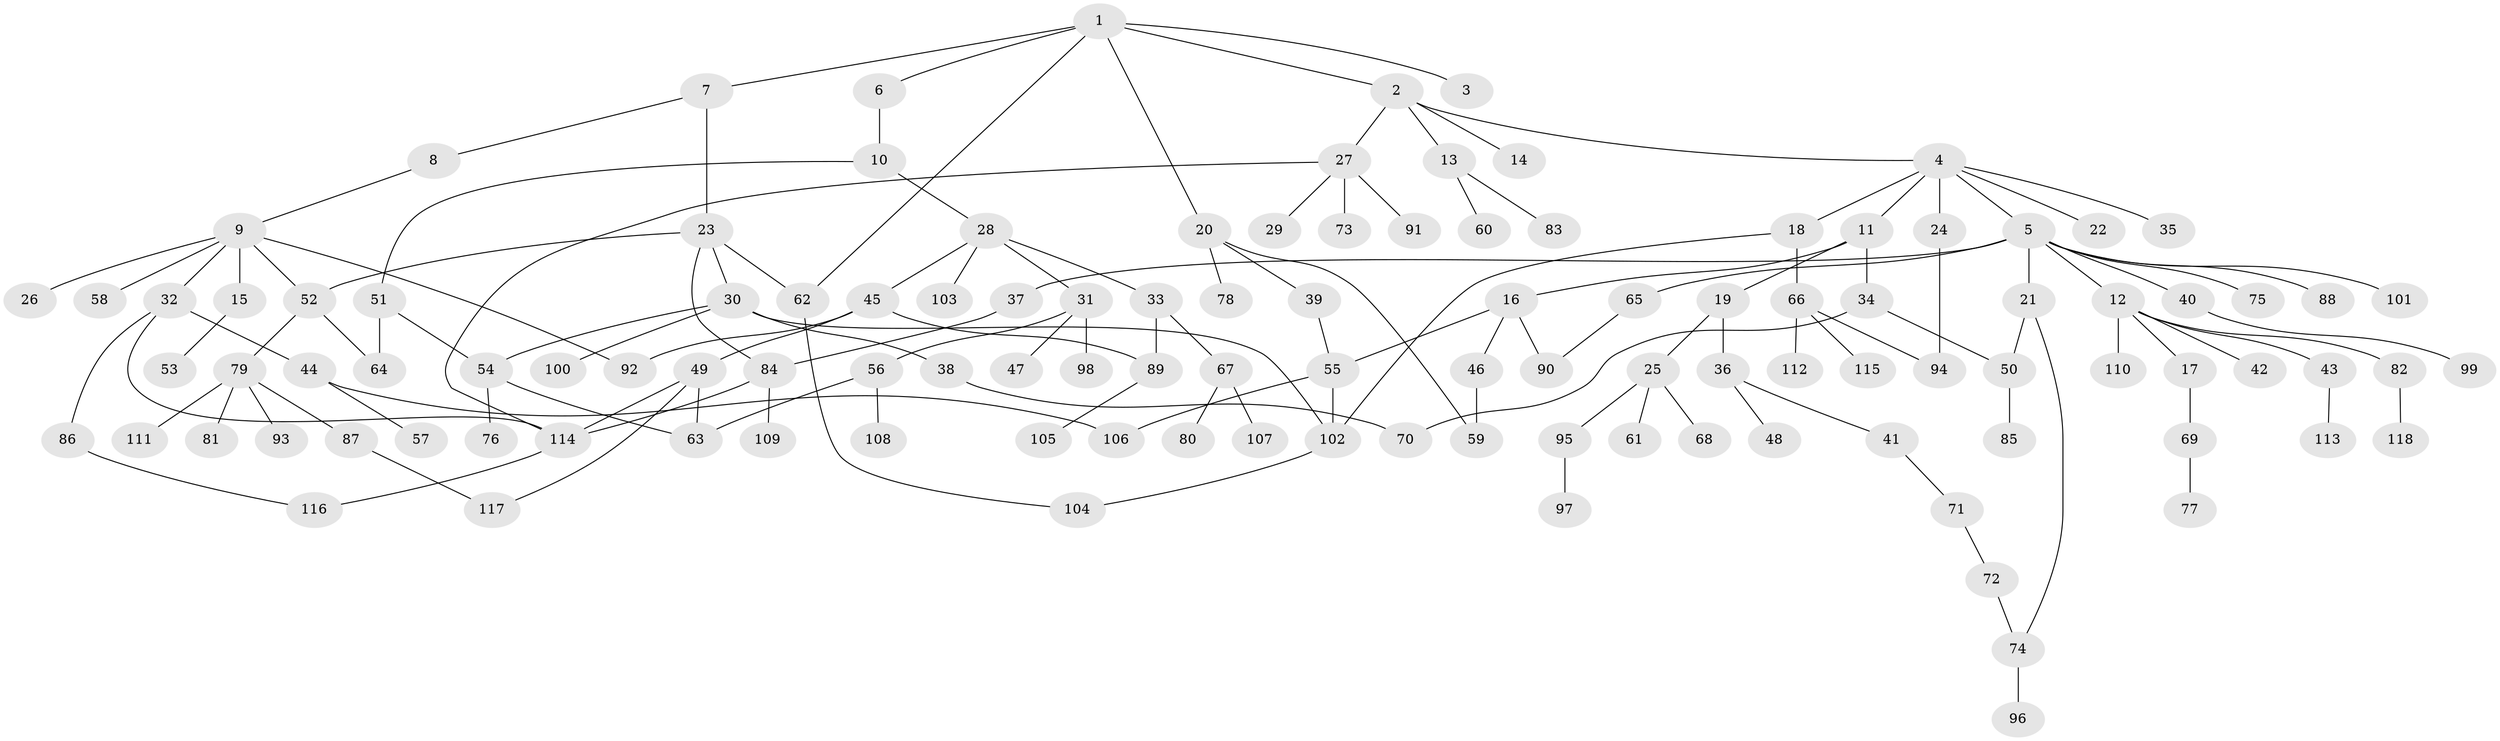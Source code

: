 // coarse degree distribution, {6: 0.036585365853658534, 10: 0.024390243902439025, 1: 0.3780487804878049, 9: 0.012195121951219513, 2: 0.23170731707317074, 3: 0.18292682926829268, 5: 0.036585365853658534, 4: 0.0975609756097561}
// Generated by graph-tools (version 1.1) at 2025/17/03/04/25 18:17:12]
// undirected, 118 vertices, 142 edges
graph export_dot {
graph [start="1"]
  node [color=gray90,style=filled];
  1;
  2;
  3;
  4;
  5;
  6;
  7;
  8;
  9;
  10;
  11;
  12;
  13;
  14;
  15;
  16;
  17;
  18;
  19;
  20;
  21;
  22;
  23;
  24;
  25;
  26;
  27;
  28;
  29;
  30;
  31;
  32;
  33;
  34;
  35;
  36;
  37;
  38;
  39;
  40;
  41;
  42;
  43;
  44;
  45;
  46;
  47;
  48;
  49;
  50;
  51;
  52;
  53;
  54;
  55;
  56;
  57;
  58;
  59;
  60;
  61;
  62;
  63;
  64;
  65;
  66;
  67;
  68;
  69;
  70;
  71;
  72;
  73;
  74;
  75;
  76;
  77;
  78;
  79;
  80;
  81;
  82;
  83;
  84;
  85;
  86;
  87;
  88;
  89;
  90;
  91;
  92;
  93;
  94;
  95;
  96;
  97;
  98;
  99;
  100;
  101;
  102;
  103;
  104;
  105;
  106;
  107;
  108;
  109;
  110;
  111;
  112;
  113;
  114;
  115;
  116;
  117;
  118;
  1 -- 2;
  1 -- 3;
  1 -- 6;
  1 -- 7;
  1 -- 20;
  1 -- 62;
  2 -- 4;
  2 -- 13;
  2 -- 14;
  2 -- 27;
  4 -- 5;
  4 -- 11;
  4 -- 18;
  4 -- 22;
  4 -- 24;
  4 -- 35;
  5 -- 12;
  5 -- 21;
  5 -- 37;
  5 -- 40;
  5 -- 65;
  5 -- 75;
  5 -- 88;
  5 -- 101;
  6 -- 10;
  7 -- 8;
  7 -- 23;
  8 -- 9;
  9 -- 15;
  9 -- 26;
  9 -- 32;
  9 -- 58;
  9 -- 92;
  9 -- 52;
  10 -- 28;
  10 -- 51;
  11 -- 16;
  11 -- 19;
  11 -- 34;
  12 -- 17;
  12 -- 42;
  12 -- 43;
  12 -- 82;
  12 -- 110;
  13 -- 60;
  13 -- 83;
  15 -- 53;
  16 -- 46;
  16 -- 90;
  16 -- 55;
  17 -- 69;
  18 -- 66;
  18 -- 102;
  19 -- 25;
  19 -- 36;
  20 -- 39;
  20 -- 59;
  20 -- 78;
  21 -- 74;
  21 -- 50;
  23 -- 30;
  23 -- 52;
  23 -- 62;
  23 -- 84;
  24 -- 94;
  25 -- 61;
  25 -- 68;
  25 -- 95;
  27 -- 29;
  27 -- 73;
  27 -- 91;
  27 -- 114;
  28 -- 31;
  28 -- 33;
  28 -- 45;
  28 -- 103;
  30 -- 38;
  30 -- 100;
  30 -- 102;
  30 -- 54;
  31 -- 47;
  31 -- 56;
  31 -- 98;
  32 -- 44;
  32 -- 86;
  32 -- 114;
  33 -- 67;
  33 -- 89;
  34 -- 50;
  34 -- 70;
  36 -- 41;
  36 -- 48;
  37 -- 84;
  38 -- 70;
  39 -- 55;
  40 -- 99;
  41 -- 71;
  43 -- 113;
  44 -- 57;
  44 -- 106;
  45 -- 49;
  45 -- 92;
  45 -- 89;
  46 -- 59;
  49 -- 114;
  49 -- 117;
  49 -- 63;
  50 -- 85;
  51 -- 54;
  51 -- 64;
  52 -- 64;
  52 -- 79;
  54 -- 63;
  54 -- 76;
  55 -- 106;
  55 -- 102;
  56 -- 108;
  56 -- 63;
  62 -- 104;
  65 -- 90;
  66 -- 94;
  66 -- 112;
  66 -- 115;
  67 -- 80;
  67 -- 107;
  69 -- 77;
  71 -- 72;
  72 -- 74;
  74 -- 96;
  79 -- 81;
  79 -- 87;
  79 -- 93;
  79 -- 111;
  82 -- 118;
  84 -- 109;
  84 -- 114;
  86 -- 116;
  87 -- 117;
  89 -- 105;
  95 -- 97;
  102 -- 104;
  114 -- 116;
}

